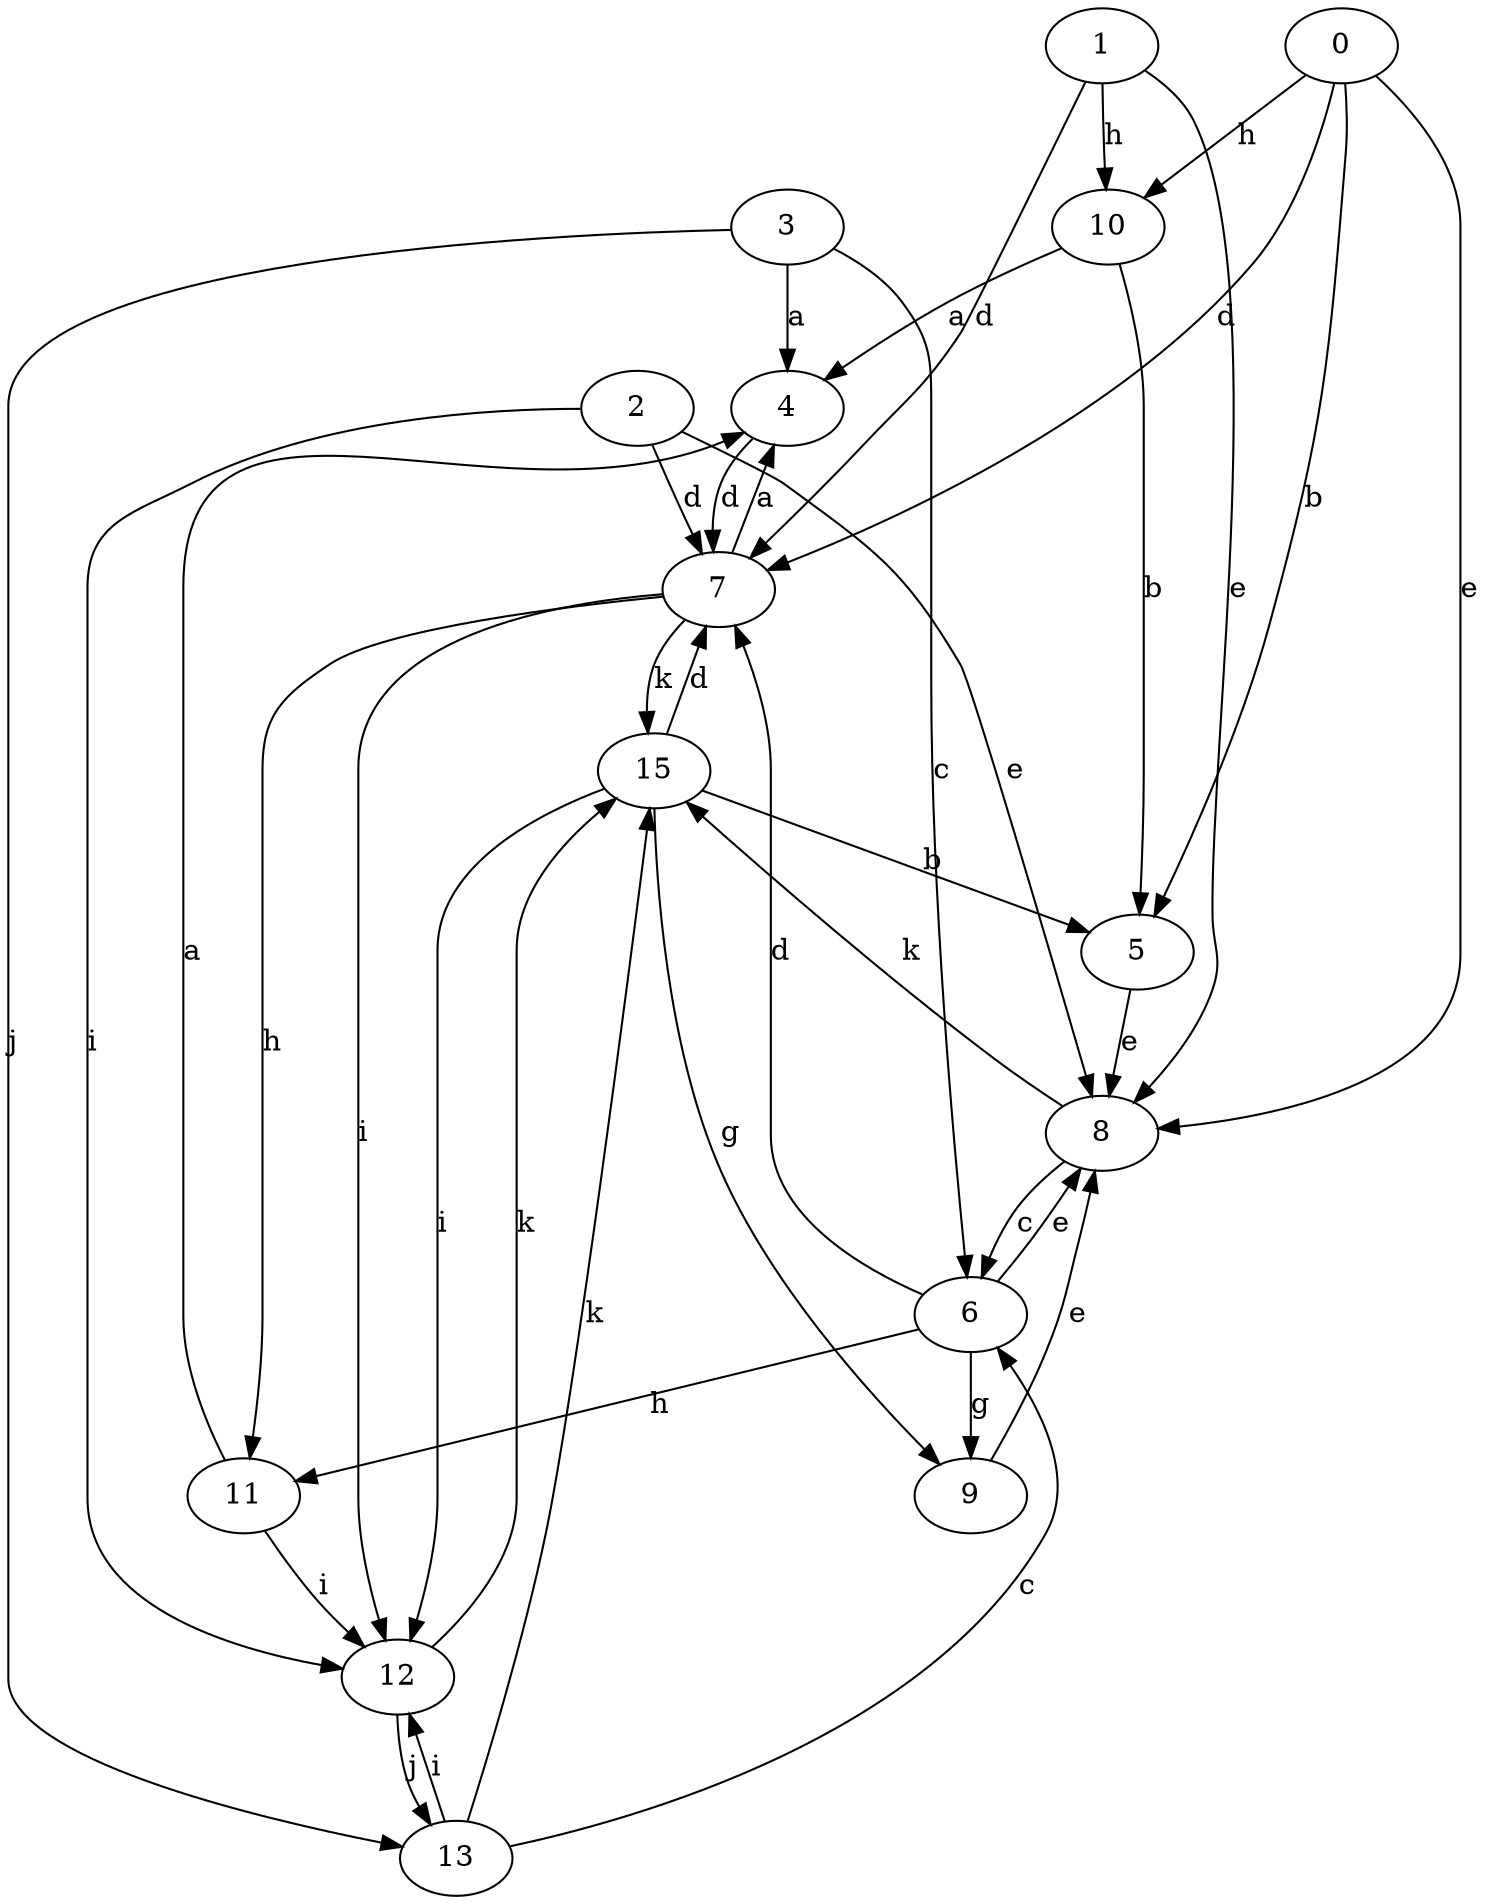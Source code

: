 strict digraph  {
3;
4;
5;
6;
7;
8;
9;
10;
11;
12;
0;
13;
1;
2;
15;
3 -> 4  [label=a];
3 -> 6  [label=c];
3 -> 13  [label=j];
4 -> 7  [label=d];
5 -> 8  [label=e];
6 -> 7  [label=d];
6 -> 8  [label=e];
6 -> 9  [label=g];
6 -> 11  [label=h];
7 -> 4  [label=a];
7 -> 11  [label=h];
7 -> 12  [label=i];
7 -> 15  [label=k];
8 -> 6  [label=c];
8 -> 15  [label=k];
9 -> 8  [label=e];
10 -> 4  [label=a];
10 -> 5  [label=b];
11 -> 4  [label=a];
11 -> 12  [label=i];
12 -> 13  [label=j];
12 -> 15  [label=k];
0 -> 5  [label=b];
0 -> 7  [label=d];
0 -> 8  [label=e];
0 -> 10  [label=h];
13 -> 6  [label=c];
13 -> 12  [label=i];
13 -> 15  [label=k];
1 -> 7  [label=d];
1 -> 8  [label=e];
1 -> 10  [label=h];
2 -> 7  [label=d];
2 -> 8  [label=e];
2 -> 12  [label=i];
15 -> 5  [label=b];
15 -> 7  [label=d];
15 -> 9  [label=g];
15 -> 12  [label=i];
}
